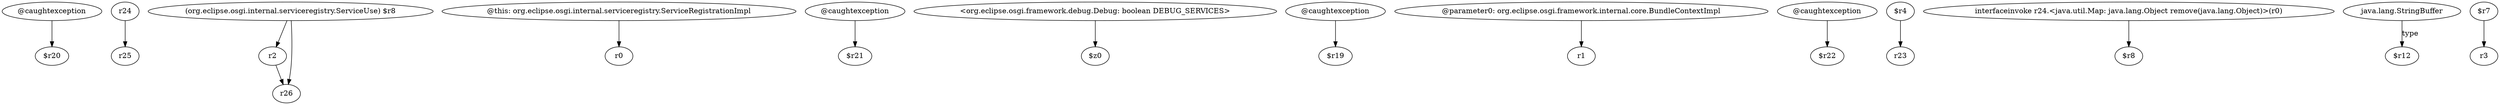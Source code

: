 digraph g {
0[label="@caughtexception"]
1[label="$r20"]
0->1[label=""]
2[label="r24"]
3[label="r25"]
2->3[label=""]
4[label="(org.eclipse.osgi.internal.serviceregistry.ServiceUse) $r8"]
5[label="r2"]
4->5[label=""]
6[label="@this: org.eclipse.osgi.internal.serviceregistry.ServiceRegistrationImpl"]
7[label="r0"]
6->7[label=""]
8[label="@caughtexception"]
9[label="$r21"]
8->9[label=""]
10[label="<org.eclipse.osgi.framework.debug.Debug: boolean DEBUG_SERVICES>"]
11[label="$z0"]
10->11[label=""]
12[label="@caughtexception"]
13[label="$r19"]
12->13[label=""]
14[label="r26"]
4->14[label=""]
15[label="@parameter0: org.eclipse.osgi.framework.internal.core.BundleContextImpl"]
16[label="r1"]
15->16[label=""]
17[label="@caughtexception"]
18[label="$r22"]
17->18[label=""]
5->14[label=""]
19[label="$r4"]
20[label="r23"]
19->20[label=""]
21[label="interfaceinvoke r24.<java.util.Map: java.lang.Object remove(java.lang.Object)>(r0)"]
22[label="$r8"]
21->22[label=""]
23[label="java.lang.StringBuffer"]
24[label="$r12"]
23->24[label="type"]
25[label="$r7"]
26[label="r3"]
25->26[label=""]
}